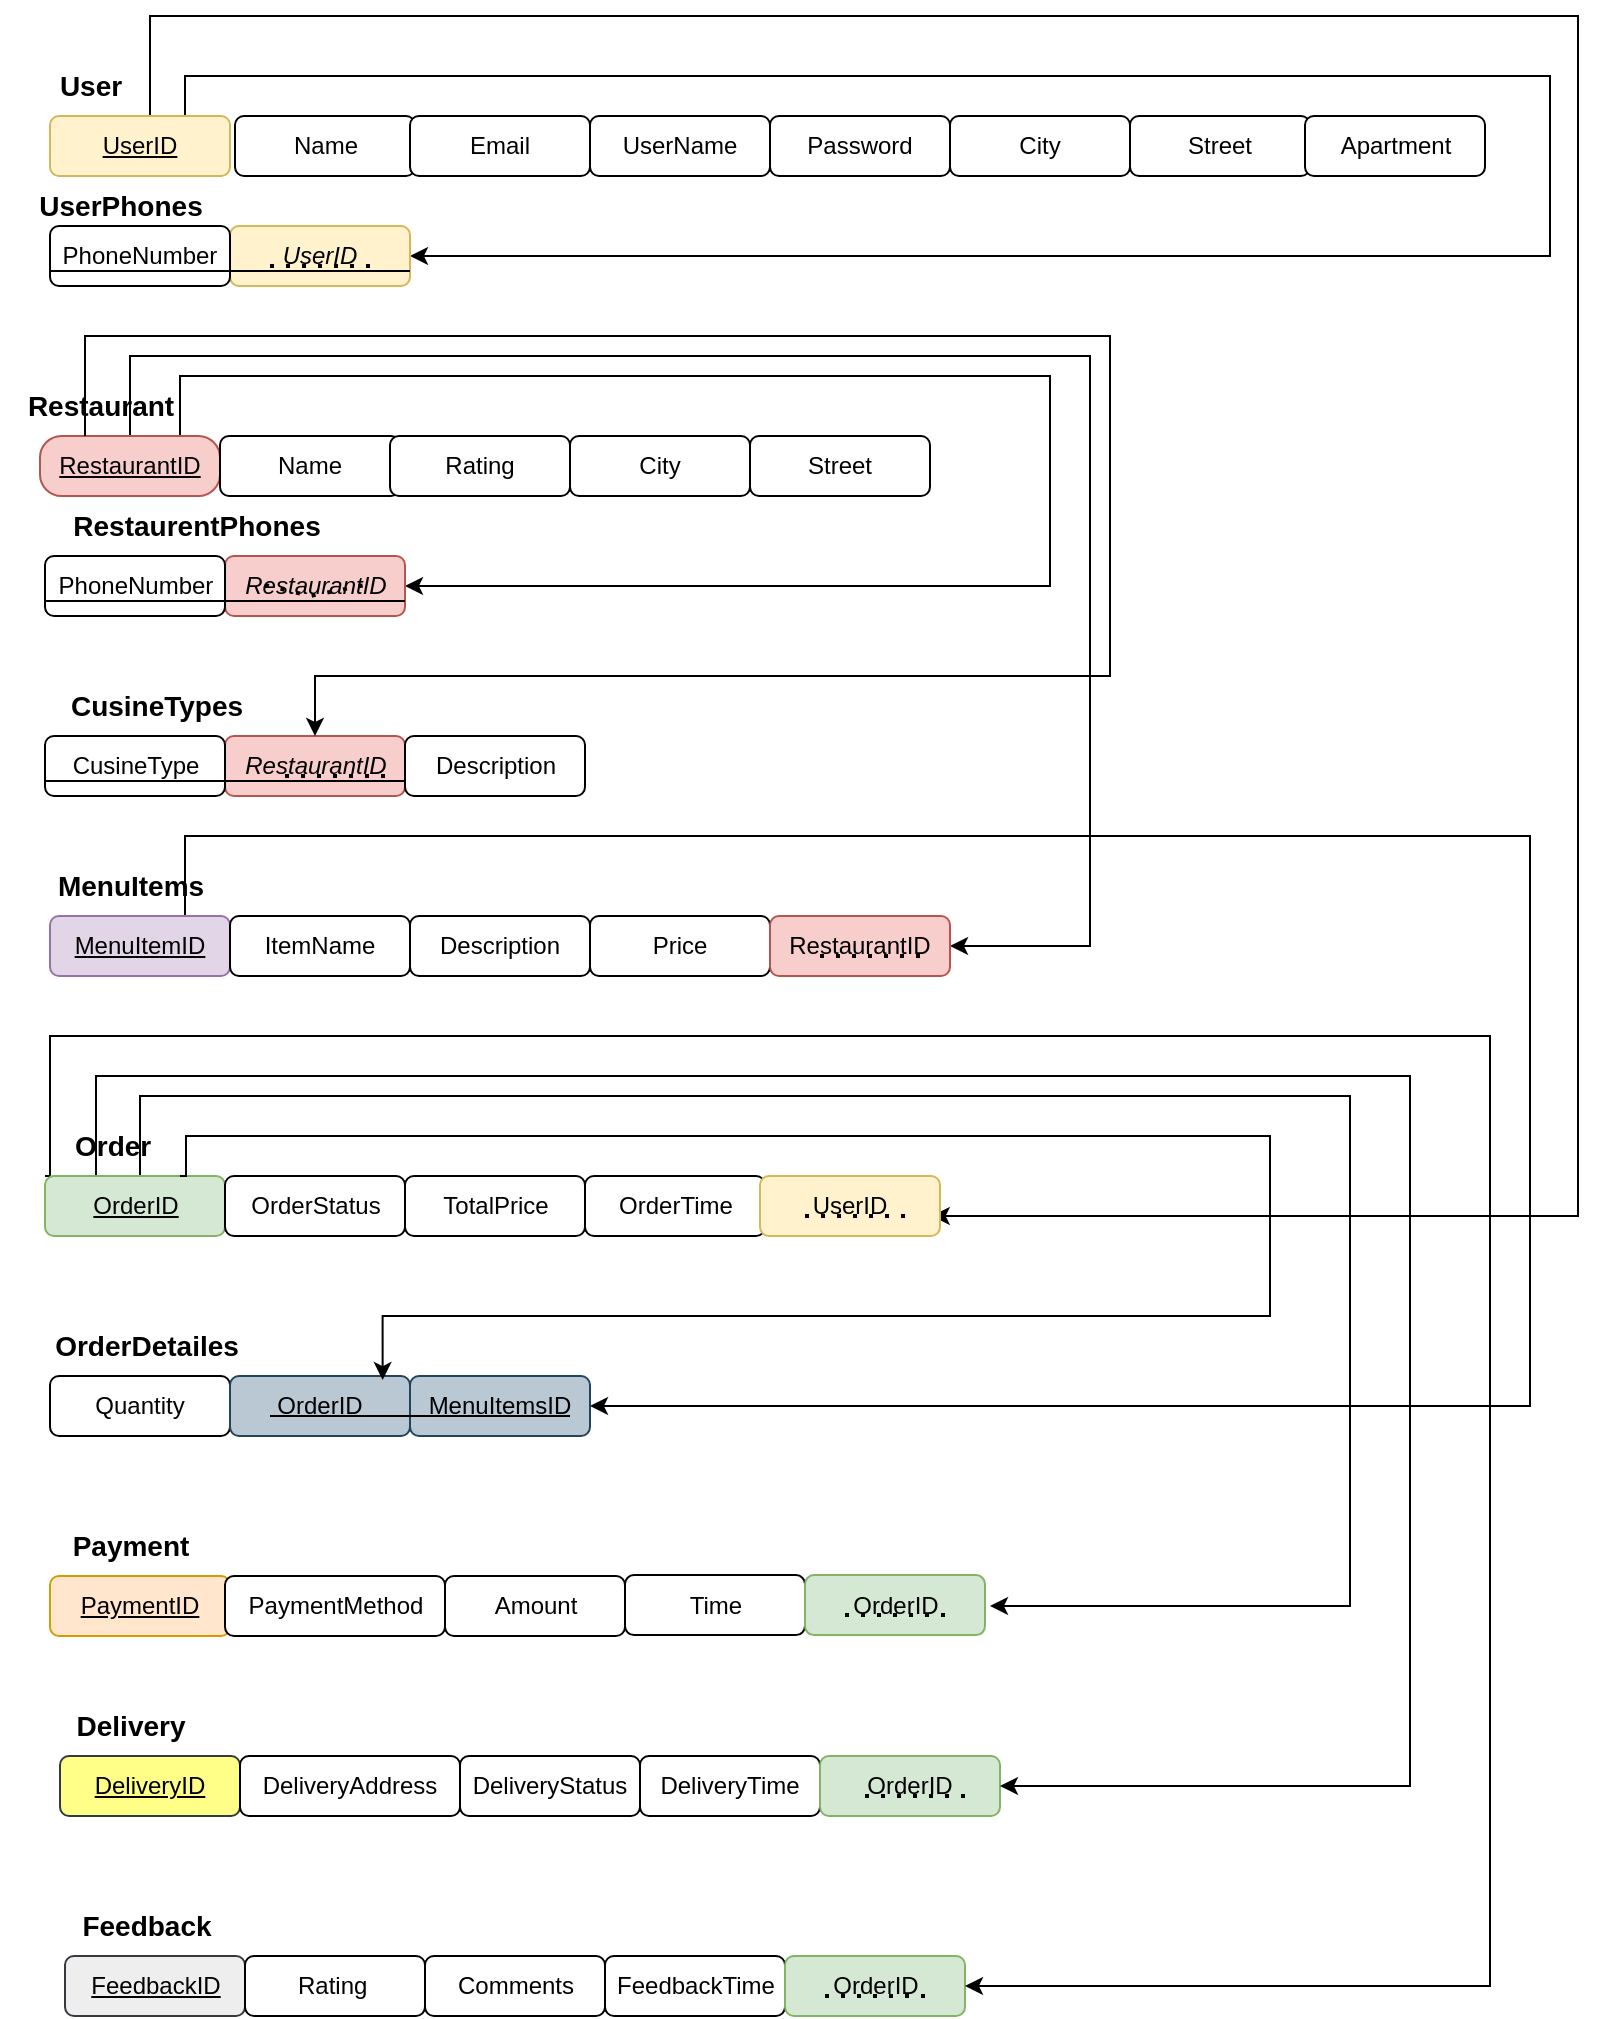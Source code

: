 <mxfile version="25.0.1">
  <diagram name="Page-1" id="hRaVS1pTuc548OMhi2-5">
    <mxGraphModel dx="2307" dy="777" grid="1" gridSize="10" guides="1" tooltips="1" connect="1" arrows="1" fold="1" page="1" pageScale="1" pageWidth="850" pageHeight="1100" background="none" math="0" shadow="0">
      <root>
        <mxCell id="0" />
        <mxCell id="1" parent="0" />
        <mxCell id="SmSqU5Tu3EiC8dxe_-Gg-26" style="edgeStyle=orthogonalEdgeStyle;rounded=0;orthogonalLoop=1;jettySize=auto;html=1;entryX=1;entryY=0.5;entryDx=0;entryDy=0;" parent="1" edge="1" source="SmSqU5Tu3EiC8dxe_-Gg-2">
          <mxGeometry relative="1" as="geometry">
            <mxPoint x="27.5" y="61.68" as="sourcePoint" />
            <mxPoint x="460.85" y="640" as="targetPoint" />
            <Array as="points">
              <mxPoint x="70" y="40" />
              <mxPoint x="784" y="40" />
              <mxPoint x="784" y="640" />
            </Array>
          </mxGeometry>
        </mxCell>
        <mxCell id="G01sJh4HNSgmtfhRcnJe-1" style="edgeStyle=orthogonalEdgeStyle;rounded=0;orthogonalLoop=1;jettySize=auto;html=1;exitX=0.75;exitY=0;exitDx=0;exitDy=0;entryX=1;entryY=0.5;entryDx=0;entryDy=0;" parent="1" source="OCb87p4yVKoxGsTXULzd-1" target="OCb87p4yVKoxGsTXULzd-8" edge="1">
          <mxGeometry relative="1" as="geometry">
            <mxPoint x="520" y="175" as="targetPoint" />
            <Array as="points">
              <mxPoint x="88" y="70" />
              <mxPoint x="770" y="70" />
              <mxPoint x="770" y="160" />
            </Array>
          </mxGeometry>
        </mxCell>
        <mxCell id="OCb87p4yVKoxGsTXULzd-1" value="&lt;u&gt;UserID&lt;/u&gt;" style="rounded=1;whiteSpace=wrap;html=1;fillColor=#fff2cc;strokeColor=#d6b656;" parent="1" vertex="1">
          <mxGeometry x="20" y="90" width="90" height="30" as="geometry" />
        </mxCell>
        <mxCell id="OCb87p4yVKoxGsTXULzd-2" value="UserName" style="rounded=1;whiteSpace=wrap;html=1;" parent="1" vertex="1">
          <mxGeometry x="290" y="90" width="90" height="30" as="geometry" />
        </mxCell>
        <mxCell id="OCb87p4yVKoxGsTXULzd-3" value="Password" style="rounded=1;whiteSpace=wrap;html=1;" parent="1" vertex="1">
          <mxGeometry x="380" y="90" width="90" height="30" as="geometry" />
        </mxCell>
        <mxCell id="OCb87p4yVKoxGsTXULzd-8" value="&lt;i&gt;UserID&lt;/i&gt;" style="rounded=1;whiteSpace=wrap;html=1;fillColor=#fff2cc;strokeColor=#d6b656;" parent="1" vertex="1">
          <mxGeometry x="110" y="145" width="90" height="30" as="geometry" />
        </mxCell>
        <mxCell id="OCb87p4yVKoxGsTXULzd-10" value="City" style="rounded=1;whiteSpace=wrap;html=1;" parent="1" vertex="1">
          <mxGeometry x="470" y="90" width="90" height="30" as="geometry" />
        </mxCell>
        <mxCell id="OCb87p4yVKoxGsTXULzd-12" value="Quantity" style="rounded=1;whiteSpace=wrap;html=1;" parent="1" vertex="1">
          <mxGeometry x="20" y="720" width="90" height="30" as="geometry" />
        </mxCell>
        <mxCell id="OCb87p4yVKoxGsTXULzd-18" value="OrderID" style="rounded=1;whiteSpace=wrap;html=1;fillColor=#bac8d3;strokeColor=#23445d;" parent="1" vertex="1">
          <mxGeometry x="110" y="720" width="90" height="30" as="geometry" />
        </mxCell>
        <mxCell id="OCb87p4yVKoxGsTXULzd-19" value="MenuItemsID" style="rounded=1;whiteSpace=wrap;html=1;fillColor=#bac8d3;strokeColor=#23445d;" parent="1" vertex="1">
          <mxGeometry x="200" y="720" width="90" height="30" as="geometry" />
        </mxCell>
        <mxCell id="OCb87p4yVKoxGsTXULzd-22" value="&lt;font style=&quot;font-size: 14px;&quot;&gt;&lt;b style=&quot;&quot;&gt;User&lt;/b&gt;&lt;/font&gt;" style="text;html=1;align=center;verticalAlign=middle;resizable=0;points=[];autosize=1;strokeColor=none;fillColor=none;shadow=1;" parent="1" vertex="1">
          <mxGeometry x="15" y="60" width="50" height="30" as="geometry" />
        </mxCell>
        <mxCell id="SmSqU5Tu3EiC8dxe_-Gg-12" style="edgeStyle=orthogonalEdgeStyle;rounded=0;orthogonalLoop=1;jettySize=auto;html=1;exitX=0.75;exitY=0;exitDx=0;exitDy=0;entryX=1;entryY=0.5;entryDx=0;entryDy=0;" parent="1" source="OCb87p4yVKoxGsTXULzd-25" target="SmSqU5Tu3EiC8dxe_-Gg-7" edge="1">
          <mxGeometry relative="1" as="geometry">
            <Array as="points">
              <mxPoint x="85" y="250" />
              <mxPoint x="85" y="220" />
              <mxPoint x="520" y="220" />
              <mxPoint x="520" y="325" />
            </Array>
          </mxGeometry>
        </mxCell>
        <mxCell id="SmSqU5Tu3EiC8dxe_-Gg-24" style="edgeStyle=orthogonalEdgeStyle;rounded=0;orthogonalLoop=1;jettySize=auto;html=1;exitX=0.5;exitY=0;exitDx=0;exitDy=0;entryX=1;entryY=0.5;entryDx=0;entryDy=0;" parent="1" source="OCb87p4yVKoxGsTXULzd-25" target="OCb87p4yVKoxGsTXULzd-34" edge="1">
          <mxGeometry relative="1" as="geometry">
            <Array as="points">
              <mxPoint x="60" y="210" />
              <mxPoint x="540" y="210" />
              <mxPoint x="540" y="505" />
            </Array>
          </mxGeometry>
        </mxCell>
        <mxCell id="OCb87p4yVKoxGsTXULzd-25" value="&lt;u&gt;RestaurantID&lt;/u&gt;" style="rounded=1;whiteSpace=wrap;html=1;arcSize=36;fillColor=#f8cecc;strokeColor=#b85450;" parent="1" vertex="1">
          <mxGeometry x="15" y="250" width="90" height="30" as="geometry" />
        </mxCell>
        <mxCell id="OCb87p4yVKoxGsTXULzd-26" value="Name" style="rounded=1;whiteSpace=wrap;html=1;" parent="1" vertex="1">
          <mxGeometry x="105" y="250" width="90" height="30" as="geometry" />
        </mxCell>
        <mxCell id="OCb87p4yVKoxGsTXULzd-27" value="City" style="rounded=1;whiteSpace=wrap;html=1;" parent="1" vertex="1">
          <mxGeometry x="280" y="250" width="90" height="30" as="geometry" />
        </mxCell>
        <mxCell id="SmSqU5Tu3EiC8dxe_-Gg-28" style="edgeStyle=orthogonalEdgeStyle;rounded=0;orthogonalLoop=1;jettySize=auto;html=1;exitX=0.75;exitY=0;exitDx=0;exitDy=0;entryX=1;entryY=0.5;entryDx=0;entryDy=0;" parent="1" source="OCb87p4yVKoxGsTXULzd-30" target="OCb87p4yVKoxGsTXULzd-19" edge="1">
          <mxGeometry relative="1" as="geometry">
            <Array as="points">
              <mxPoint x="88" y="450" />
              <mxPoint x="760" y="450" />
              <mxPoint x="760" y="735" />
            </Array>
          </mxGeometry>
        </mxCell>
        <mxCell id="OCb87p4yVKoxGsTXULzd-30" value="&lt;u&gt;MenuItemID&lt;/u&gt;" style="rounded=1;whiteSpace=wrap;html=1;fillColor=#e1d5e7;strokeColor=#9673a6;" parent="1" vertex="1">
          <mxGeometry x="20" y="490" width="90" height="30" as="geometry" />
        </mxCell>
        <mxCell id="OCb87p4yVKoxGsTXULzd-31" value="ItemName" style="rounded=1;whiteSpace=wrap;html=1;" parent="1" vertex="1">
          <mxGeometry x="110" y="490" width="90" height="30" as="geometry" />
        </mxCell>
        <mxCell id="OCb87p4yVKoxGsTXULzd-32" value="Description" style="rounded=1;whiteSpace=wrap;html=1;" parent="1" vertex="1">
          <mxGeometry x="200" y="490" width="90" height="30" as="geometry" />
        </mxCell>
        <mxCell id="OCb87p4yVKoxGsTXULzd-33" value="Price" style="rounded=1;whiteSpace=wrap;html=1;" parent="1" vertex="1">
          <mxGeometry x="290" y="490" width="90" height="30" as="geometry" />
        </mxCell>
        <mxCell id="OCb87p4yVKoxGsTXULzd-34" value="RestaurantID" style="rounded=1;whiteSpace=wrap;html=1;fillColor=#f8cecc;strokeColor=#b85450;" parent="1" vertex="1">
          <mxGeometry x="380" y="490" width="90" height="30" as="geometry" />
        </mxCell>
        <mxCell id="OCb87p4yVKoxGsTXULzd-35" value="&lt;b&gt;&lt;font style=&quot;font-size: 14px;&quot;&gt;Restaurant&lt;/font&gt;&lt;/b&gt;" style="text;html=1;align=center;verticalAlign=middle;resizable=0;points=[];autosize=1;strokeColor=none;fillColor=none;" parent="1" vertex="1">
          <mxGeometry x="-5" y="220" width="100" height="30" as="geometry" />
        </mxCell>
        <mxCell id="OCb87p4yVKoxGsTXULzd-36" value="&lt;span style=&quot;font-size: 14px;&quot;&gt;&lt;b&gt;MenuItems&lt;/b&gt;&lt;/span&gt;" style="text;html=1;align=center;verticalAlign=middle;resizable=0;points=[];autosize=1;strokeColor=none;fillColor=none;" parent="1" vertex="1">
          <mxGeometry x="10" y="460" width="100" height="30" as="geometry" />
        </mxCell>
        <mxCell id="OCb87p4yVKoxGsTXULzd-38" value="&lt;span style=&quot;font-size: 14px;&quot;&gt;&lt;b&gt;OrderDetailes&lt;/b&gt;&lt;/span&gt;" style="text;html=1;align=center;verticalAlign=middle;resizable=0;points=[];autosize=1;strokeColor=none;fillColor=none;" parent="1" vertex="1">
          <mxGeometry x="7.5" y="690" width="120" height="30" as="geometry" />
        </mxCell>
        <mxCell id="OCb87p4yVKoxGsTXULzd-41" value="&lt;u&gt;DeliveryID&lt;/u&gt;" style="rounded=1;whiteSpace=wrap;html=1;fillColor=#ffff88;strokeColor=#36393d;" parent="1" vertex="1">
          <mxGeometry x="25" y="910" width="90" height="30" as="geometry" />
        </mxCell>
        <mxCell id="OCb87p4yVKoxGsTXULzd-42" value="DeliveryAddress" style="rounded=1;whiteSpace=wrap;html=1;" parent="1" vertex="1">
          <mxGeometry x="115" y="910" width="110" height="30" as="geometry" />
        </mxCell>
        <mxCell id="OCb87p4yVKoxGsTXULzd-43" value="DeliveryStatus" style="rounded=1;whiteSpace=wrap;html=1;" parent="1" vertex="1">
          <mxGeometry x="225" y="910" width="90" height="30" as="geometry" />
        </mxCell>
        <mxCell id="OCb87p4yVKoxGsTXULzd-44" value="DeliveryTime" style="rounded=1;whiteSpace=wrap;html=1;" parent="1" vertex="1">
          <mxGeometry x="315" y="910" width="90" height="30" as="geometry" />
        </mxCell>
        <mxCell id="OCb87p4yVKoxGsTXULzd-45" value="OrderID" style="rounded=1;whiteSpace=wrap;html=1;fillColor=#d5e8d4;strokeColor=#82b366;" parent="1" vertex="1">
          <mxGeometry x="405" y="910" width="90" height="30" as="geometry" />
        </mxCell>
        <mxCell id="OCb87p4yVKoxGsTXULzd-46" value="&lt;u&gt;FeedbackID&lt;/u&gt;" style="rounded=1;whiteSpace=wrap;html=1;fillColor=#eeeeee;strokeColor=#36393d;" parent="1" vertex="1">
          <mxGeometry x="27.5" y="1010" width="90" height="30" as="geometry" />
        </mxCell>
        <mxCell id="OCb87p4yVKoxGsTXULzd-47" value="Rating&amp;nbsp;" style="rounded=1;whiteSpace=wrap;html=1;" parent="1" vertex="1">
          <mxGeometry x="117.5" y="1010" width="90" height="30" as="geometry" />
        </mxCell>
        <mxCell id="OCb87p4yVKoxGsTXULzd-48" value="Comments" style="rounded=1;whiteSpace=wrap;html=1;" parent="1" vertex="1">
          <mxGeometry x="207.5" y="1010" width="90" height="30" as="geometry" />
        </mxCell>
        <mxCell id="OCb87p4yVKoxGsTXULzd-49" value="FeedbackTime" style="rounded=1;whiteSpace=wrap;html=1;" parent="1" vertex="1">
          <mxGeometry x="297.5" y="1010" width="90" height="30" as="geometry" />
        </mxCell>
        <mxCell id="OCb87p4yVKoxGsTXULzd-52" value="&lt;span style=&quot;font-size: 14px;&quot;&gt;&lt;b&gt;Delivery&lt;/b&gt;&lt;/span&gt;" style="text;html=1;align=center;verticalAlign=middle;resizable=0;points=[];autosize=1;strokeColor=none;fillColor=none;" parent="1" vertex="1">
          <mxGeometry x="20" y="880" width="80" height="30" as="geometry" />
        </mxCell>
        <mxCell id="OCb87p4yVKoxGsTXULzd-53" value="&lt;span style=&quot;font-size: 14px;&quot;&gt;&lt;b&gt;Feedback&lt;/b&gt;&lt;/span&gt;" style="text;html=1;align=center;verticalAlign=middle;resizable=0;points=[];autosize=1;strokeColor=none;fillColor=none;" parent="1" vertex="1">
          <mxGeometry x="22.5" y="980" width="90" height="30" as="geometry" />
        </mxCell>
        <mxCell id="pnq8J6ijFzVr6bFhjXtC-1" value="OrderID" style="rounded=1;whiteSpace=wrap;html=1;fillColor=#d5e8d4;strokeColor=#82b366;" parent="1" vertex="1">
          <mxGeometry x="387.5" y="1010" width="90" height="30" as="geometry" />
        </mxCell>
        <mxCell id="pnq8J6ijFzVr6bFhjXtC-2" value="" style="endArrow=none;html=1;rounded=0;" parent="1" edge="1">
          <mxGeometry width="50" height="50" relative="1" as="geometry">
            <mxPoint x="130" y="740" as="sourcePoint" />
            <mxPoint x="280" y="740" as="targetPoint" />
          </mxGeometry>
        </mxCell>
        <mxCell id="SmSqU5Tu3EiC8dxe_-Gg-30" style="edgeStyle=orthogonalEdgeStyle;rounded=0;orthogonalLoop=1;jettySize=auto;html=1;exitX=0;exitY=0;exitDx=0;exitDy=0;entryX=1;entryY=0.5;entryDx=0;entryDy=0;" parent="1" source="pnq8J6ijFzVr6bFhjXtC-3" target="pnq8J6ijFzVr6bFhjXtC-1" edge="1">
          <mxGeometry relative="1" as="geometry">
            <Array as="points">
              <mxPoint x="20" y="620" />
              <mxPoint x="20" y="550" />
              <mxPoint x="740" y="550" />
              <mxPoint x="740" y="1025" />
            </Array>
          </mxGeometry>
        </mxCell>
        <mxCell id="SmSqU5Tu3EiC8dxe_-Gg-40" style="edgeStyle=orthogonalEdgeStyle;rounded=0;orthogonalLoop=1;jettySize=auto;html=1;exitX=0.5;exitY=0;exitDx=0;exitDy=0;" parent="1" source="pnq8J6ijFzVr6bFhjXtC-3" edge="1">
          <mxGeometry relative="1" as="geometry">
            <Array as="points">
              <mxPoint x="65" y="620" />
              <mxPoint x="65" y="580" />
              <mxPoint x="670" y="580" />
              <mxPoint x="670" y="835" />
            </Array>
            <mxPoint x="490" y="835" as="targetPoint" />
          </mxGeometry>
        </mxCell>
        <mxCell id="SmSqU5Tu3EiC8dxe_-Gg-41" style="edgeStyle=orthogonalEdgeStyle;rounded=0;orthogonalLoop=1;jettySize=auto;html=1;exitX=0.25;exitY=0;exitDx=0;exitDy=0;entryX=1;entryY=0.5;entryDx=0;entryDy=0;" parent="1" source="pnq8J6ijFzVr6bFhjXtC-3" target="OCb87p4yVKoxGsTXULzd-45" edge="1">
          <mxGeometry relative="1" as="geometry">
            <mxPoint x="630" y="860.833" as="targetPoint" />
            <Array as="points">
              <mxPoint x="43" y="620" />
              <mxPoint x="43" y="570" />
              <mxPoint x="700" y="570" />
              <mxPoint x="700" y="925" />
            </Array>
          </mxGeometry>
        </mxCell>
        <mxCell id="pnq8J6ijFzVr6bFhjXtC-3" value="&lt;u&gt;OrderID&lt;/u&gt;" style="rounded=1;whiteSpace=wrap;html=1;fillColor=#d5e8d4;strokeColor=#82b366;" parent="1" vertex="1">
          <mxGeometry x="17.5" y="620" width="90" height="30" as="geometry" />
        </mxCell>
        <mxCell id="pnq8J6ijFzVr6bFhjXtC-4" value="OrderTime" style="rounded=1;whiteSpace=wrap;html=1;fillColor=none;" parent="1" vertex="1">
          <mxGeometry x="287.5" y="620" width="90" height="30" as="geometry" />
        </mxCell>
        <mxCell id="pnq8J6ijFzVr6bFhjXtC-5" value="TotalPrice" style="rounded=1;whiteSpace=wrap;html=1;fillColor=none;" parent="1" vertex="1">
          <mxGeometry x="197.5" y="620" width="90" height="30" as="geometry" />
        </mxCell>
        <mxCell id="pnq8J6ijFzVr6bFhjXtC-7" value="OrderStatus" style="rounded=1;whiteSpace=wrap;html=1;fillColor=none;" parent="1" vertex="1">
          <mxGeometry x="107.5" y="620" width="90" height="30" as="geometry" />
        </mxCell>
        <mxCell id="pnq8J6ijFzVr6bFhjXtC-8" value="UserID" style="rounded=1;whiteSpace=wrap;html=1;fillColor=#fff2cc;strokeColor=#d6b656;" parent="1" vertex="1">
          <mxGeometry x="375" y="620" width="90" height="30" as="geometry" />
        </mxCell>
        <mxCell id="pnq8J6ijFzVr6bFhjXtC-9" value="&lt;b&gt;&lt;font style=&quot;font-size: 14px;&quot;&gt;Order&amp;nbsp;&lt;/font&gt;&lt;/b&gt;" style="text;html=1;align=center;verticalAlign=middle;resizable=0;points=[];autosize=1;strokeColor=none;fillColor=none;" parent="1" vertex="1">
          <mxGeometry x="17.5" y="590" width="70" height="30" as="geometry" />
        </mxCell>
        <mxCell id="SmSqU5Tu3EiC8dxe_-Gg-1" value="PhoneNumber" style="rounded=1;whiteSpace=wrap;html=1;" parent="1" vertex="1">
          <mxGeometry x="20" y="145" width="90" height="30" as="geometry" />
        </mxCell>
        <mxCell id="SmSqU5Tu3EiC8dxe_-Gg-2" value="&lt;font style=&quot;font-size: 14px;&quot;&gt;&lt;b&gt;UserPhones&lt;/b&gt;&lt;/font&gt;" style="text;html=1;align=center;verticalAlign=middle;resizable=0;points=[];autosize=1;strokeColor=none;fillColor=none;" parent="1" vertex="1">
          <mxGeometry y="120" width="110" height="30" as="geometry" />
        </mxCell>
        <mxCell id="SmSqU5Tu3EiC8dxe_-Gg-3" value="" style="endArrow=none;dashed=1;html=1;dashPattern=1 3;strokeWidth=2;rounded=0;" parent="1" edge="1">
          <mxGeometry width="50" height="50" relative="1" as="geometry">
            <mxPoint x="130" y="165" as="sourcePoint" />
            <mxPoint x="180" y="165" as="targetPoint" />
          </mxGeometry>
        </mxCell>
        <mxCell id="SmSqU5Tu3EiC8dxe_-Gg-6" value="" style="endArrow=none;html=1;rounded=0;exitX=0;exitY=0.75;exitDx=0;exitDy=0;entryX=1;entryY=0.75;entryDx=0;entryDy=0;" parent="1" source="SmSqU5Tu3EiC8dxe_-Gg-1" target="OCb87p4yVKoxGsTXULzd-8" edge="1">
          <mxGeometry width="50" height="50" relative="1" as="geometry">
            <mxPoint x="60" y="165" as="sourcePoint" />
            <mxPoint x="170" y="165" as="targetPoint" />
          </mxGeometry>
        </mxCell>
        <mxCell id="SmSqU5Tu3EiC8dxe_-Gg-7" value="&lt;i&gt;RestaurantID&lt;/i&gt;" style="rounded=1;whiteSpace=wrap;html=1;fillColor=#f8cecc;strokeColor=#b85450;" parent="1" vertex="1">
          <mxGeometry x="107.5" y="310" width="90" height="30" as="geometry" />
        </mxCell>
        <mxCell id="SmSqU5Tu3EiC8dxe_-Gg-8" value="PhoneNumber" style="rounded=1;whiteSpace=wrap;html=1;" parent="1" vertex="1">
          <mxGeometry x="17.5" y="310" width="90" height="30" as="geometry" />
        </mxCell>
        <mxCell id="SmSqU5Tu3EiC8dxe_-Gg-9" value="&lt;font style=&quot;font-size: 14px;&quot;&gt;&lt;b&gt;RestaurentPhones&lt;/b&gt;&lt;/font&gt;" style="text;html=1;align=center;verticalAlign=middle;resizable=0;points=[];autosize=1;strokeColor=none;fillColor=none;" parent="1" vertex="1">
          <mxGeometry x="17.5" y="280" width="150" height="30" as="geometry" />
        </mxCell>
        <mxCell id="SmSqU5Tu3EiC8dxe_-Gg-10" value="" style="endArrow=none;dashed=1;html=1;dashPattern=1 3;strokeWidth=2;rounded=0;" parent="1" edge="1">
          <mxGeometry width="50" height="50" relative="1" as="geometry">
            <mxPoint x="417.5" y="849" as="sourcePoint" />
            <mxPoint x="467.5" y="849" as="targetPoint" />
          </mxGeometry>
        </mxCell>
        <mxCell id="SmSqU5Tu3EiC8dxe_-Gg-11" value="" style="endArrow=none;html=1;rounded=0;exitX=0;exitY=0.75;exitDx=0;exitDy=0;entryX=1;entryY=0.75;entryDx=0;entryDy=0;" parent="1" source="SmSqU5Tu3EiC8dxe_-Gg-8" target="SmSqU5Tu3EiC8dxe_-Gg-7" edge="1">
          <mxGeometry width="50" height="50" relative="1" as="geometry">
            <mxPoint x="65" y="330" as="sourcePoint" />
            <mxPoint x="175" y="330" as="targetPoint" />
          </mxGeometry>
        </mxCell>
        <mxCell id="SmSqU5Tu3EiC8dxe_-Gg-13" value="&lt;i&gt;RestaurantID&lt;/i&gt;" style="rounded=1;whiteSpace=wrap;html=1;fillColor=#f8cecc;strokeColor=#b85450;" parent="1" vertex="1">
          <mxGeometry x="107.5" y="400" width="90" height="30" as="geometry" />
        </mxCell>
        <mxCell id="SmSqU5Tu3EiC8dxe_-Gg-14" value="CusineType" style="rounded=1;whiteSpace=wrap;html=1;" parent="1" vertex="1">
          <mxGeometry x="17.5" y="400" width="90" height="30" as="geometry" />
        </mxCell>
        <mxCell id="SmSqU5Tu3EiC8dxe_-Gg-15" value="&lt;span style=&quot;font-size: 14px;&quot;&gt;&lt;b&gt;CusineTypes&lt;/b&gt;&lt;/span&gt;" style="text;html=1;align=center;verticalAlign=middle;resizable=0;points=[];autosize=1;strokeColor=none;fillColor=none;" parent="1" vertex="1">
          <mxGeometry x="17.5" y="370" width="110" height="30" as="geometry" />
        </mxCell>
        <mxCell id="SmSqU5Tu3EiC8dxe_-Gg-16" value="" style="endArrow=none;dashed=1;html=1;dashPattern=1 3;strokeWidth=2;rounded=0;" parent="1" edge="1">
          <mxGeometry width="50" height="50" relative="1" as="geometry">
            <mxPoint x="137.5" y="420" as="sourcePoint" />
            <mxPoint x="187.5" y="420" as="targetPoint" />
          </mxGeometry>
        </mxCell>
        <mxCell id="SmSqU5Tu3EiC8dxe_-Gg-17" value="" style="endArrow=none;html=1;rounded=0;exitX=0;exitY=0.75;exitDx=0;exitDy=0;entryX=1;entryY=0.75;entryDx=0;entryDy=0;" parent="1" source="SmSqU5Tu3EiC8dxe_-Gg-14" target="SmSqU5Tu3EiC8dxe_-Gg-13" edge="1">
          <mxGeometry width="50" height="50" relative="1" as="geometry">
            <mxPoint x="67.5" y="420" as="sourcePoint" />
            <mxPoint x="177.5" y="420" as="targetPoint" />
          </mxGeometry>
        </mxCell>
        <mxCell id="SmSqU5Tu3EiC8dxe_-Gg-19" value="Street" style="rounded=1;whiteSpace=wrap;html=1;" parent="1" vertex="1">
          <mxGeometry x="370" y="250" width="90" height="30" as="geometry" />
        </mxCell>
        <mxCell id="SmSqU5Tu3EiC8dxe_-Gg-27" style="edgeStyle=orthogonalEdgeStyle;rounded=0;orthogonalLoop=1;jettySize=auto;html=1;exitX=0.75;exitY=0;exitDx=0;exitDy=0;entryX=0.848;entryY=0.067;entryDx=0;entryDy=0;entryPerimeter=0;" parent="1" source="pnq8J6ijFzVr6bFhjXtC-3" target="OCb87p4yVKoxGsTXULzd-18" edge="1">
          <mxGeometry relative="1" as="geometry">
            <Array as="points">
              <mxPoint x="88" y="620" />
              <mxPoint x="88" y="600" />
              <mxPoint x="630" y="600" />
              <mxPoint x="630" y="690" />
              <mxPoint x="186" y="690" />
            </Array>
          </mxGeometry>
        </mxCell>
        <mxCell id="SmSqU5Tu3EiC8dxe_-Gg-31" value="&lt;u&gt;PaymentID&lt;/u&gt;" style="rounded=1;whiteSpace=wrap;html=1;fillColor=#ffe6cc;strokeColor=#d79b00;" parent="1" vertex="1">
          <mxGeometry x="20" y="820" width="90" height="30" as="geometry" />
        </mxCell>
        <mxCell id="SmSqU5Tu3EiC8dxe_-Gg-32" value="PaymentMethod" style="rounded=1;whiteSpace=wrap;html=1;" parent="1" vertex="1">
          <mxGeometry x="107.5" y="820" width="110" height="30" as="geometry" />
        </mxCell>
        <mxCell id="SmSqU5Tu3EiC8dxe_-Gg-33" value="Amount" style="rounded=1;whiteSpace=wrap;html=1;" parent="1" vertex="1">
          <mxGeometry x="217.5" y="820" width="90" height="30" as="geometry" />
        </mxCell>
        <mxCell id="SmSqU5Tu3EiC8dxe_-Gg-36" value="&lt;span style=&quot;font-size: 14px;&quot;&gt;&lt;b&gt;Payment&lt;/b&gt;&lt;/span&gt;" style="text;html=1;align=center;verticalAlign=middle;resizable=0;points=[];autosize=1;strokeColor=none;fillColor=none;" parent="1" vertex="1">
          <mxGeometry x="20" y="790" width="80" height="30" as="geometry" />
        </mxCell>
        <mxCell id="SmSqU5Tu3EiC8dxe_-Gg-39" value="Time" style="rounded=1;whiteSpace=wrap;html=1;" parent="1" vertex="1">
          <mxGeometry x="307.5" y="819.56" width="90" height="30" as="geometry" />
        </mxCell>
        <mxCell id="StU3bxx-UUQZ4WuhI1NT-3" value="" style="endArrow=none;dashed=1;html=1;dashPattern=1 3;strokeWidth=2;rounded=0;" parent="1" edge="1">
          <mxGeometry width="50" height="50" relative="1" as="geometry">
            <mxPoint x="427.5" y="930" as="sourcePoint" />
            <mxPoint x="477.5" y="930" as="targetPoint" />
          </mxGeometry>
        </mxCell>
        <mxCell id="StU3bxx-UUQZ4WuhI1NT-4" value="" style="endArrow=none;dashed=1;html=1;dashPattern=1 3;strokeWidth=2;rounded=0;" parent="1" edge="1">
          <mxGeometry width="50" height="50" relative="1" as="geometry">
            <mxPoint x="407.5" y="1030" as="sourcePoint" />
            <mxPoint x="457.5" y="1030" as="targetPoint" />
          </mxGeometry>
        </mxCell>
        <mxCell id="StU3bxx-UUQZ4WuhI1NT-5" value="" style="endArrow=none;dashed=1;html=1;dashPattern=1 3;strokeWidth=2;rounded=0;" parent="1" edge="1">
          <mxGeometry width="50" height="50" relative="1" as="geometry">
            <mxPoint x="127.5" y="324.5" as="sourcePoint" />
            <mxPoint x="177.5" y="324.5" as="targetPoint" />
            <Array as="points">
              <mxPoint x="150" y="330" />
            </Array>
          </mxGeometry>
        </mxCell>
        <mxCell id="StU3bxx-UUQZ4WuhI1NT-7" value="OrderID" style="rounded=1;whiteSpace=wrap;html=1;fillColor=#d5e8d4;strokeColor=#82b366;" parent="1" vertex="1">
          <mxGeometry x="397.5" y="819.56" width="90" height="30" as="geometry" />
        </mxCell>
        <mxCell id="1VECTnlICpjQggaNdoyT-1" value="Street" style="rounded=1;whiteSpace=wrap;html=1;" parent="1" vertex="1">
          <mxGeometry x="560" y="90" width="90" height="30" as="geometry" />
        </mxCell>
        <mxCell id="1VECTnlICpjQggaNdoyT-2" value="Apartment" style="rounded=1;whiteSpace=wrap;html=1;" parent="1" vertex="1">
          <mxGeometry x="647.5" y="90" width="90" height="30" as="geometry" />
        </mxCell>
        <mxCell id="tlJlIyKn--E7qXRJxaVm-1" value="Name" style="rounded=1;whiteSpace=wrap;html=1;" parent="1" vertex="1">
          <mxGeometry x="112.5" y="90" width="90" height="30" as="geometry" />
        </mxCell>
        <mxCell id="tlJlIyKn--E7qXRJxaVm-4" value="Email" style="rounded=1;whiteSpace=wrap;html=1;" parent="1" vertex="1">
          <mxGeometry x="200" y="90" width="90" height="30" as="geometry" />
        </mxCell>
        <mxCell id="tlJlIyKn--E7qXRJxaVm-6" value="Description" style="rounded=1;whiteSpace=wrap;html=1;" parent="1" vertex="1">
          <mxGeometry x="197.5" y="400" width="90" height="30" as="geometry" />
        </mxCell>
        <mxCell id="tlJlIyKn--E7qXRJxaVm-7" style="edgeStyle=orthogonalEdgeStyle;rounded=0;orthogonalLoop=1;jettySize=auto;html=1;exitX=0.25;exitY=0;exitDx=0;exitDy=0;entryX=0.5;entryY=0;entryDx=0;entryDy=0;" parent="1" source="OCb87p4yVKoxGsTXULzd-25" target="SmSqU5Tu3EiC8dxe_-Gg-13" edge="1">
          <mxGeometry relative="1" as="geometry">
            <mxPoint x="760" y="310" as="targetPoint" />
            <Array as="points">
              <mxPoint x="38" y="200" />
              <mxPoint x="550" y="200" />
              <mxPoint x="550" y="370" />
              <mxPoint x="153" y="370" />
            </Array>
          </mxGeometry>
        </mxCell>
        <mxCell id="tlJlIyKn--E7qXRJxaVm-11" value="Rating" style="rounded=1;whiteSpace=wrap;html=1;" parent="1" vertex="1">
          <mxGeometry x="190" y="250" width="90" height="30" as="geometry" />
        </mxCell>
        <mxCell id="tlJlIyKn--E7qXRJxaVm-13" value="" style="endArrow=none;dashed=1;html=1;dashPattern=1 3;strokeWidth=2;rounded=0;" parent="1" edge="1">
          <mxGeometry width="50" height="50" relative="1" as="geometry">
            <mxPoint x="397.5" y="640" as="sourcePoint" />
            <mxPoint x="447.5" y="640" as="targetPoint" />
          </mxGeometry>
        </mxCell>
        <mxCell id="tlJlIyKn--E7qXRJxaVm-14" value="" style="endArrow=none;dashed=1;html=1;dashPattern=1 3;strokeWidth=2;rounded=0;" parent="1" edge="1">
          <mxGeometry width="50" height="50" relative="1" as="geometry">
            <mxPoint x="417.5" y="839.56" as="sourcePoint" />
            <mxPoint x="467.5" y="839.56" as="targetPoint" />
          </mxGeometry>
        </mxCell>
        <mxCell id="tlJlIyKn--E7qXRJxaVm-15" value="" style="endArrow=none;dashed=1;html=1;dashPattern=1 3;strokeWidth=2;rounded=0;" parent="1" edge="1">
          <mxGeometry width="50" height="50" relative="1" as="geometry">
            <mxPoint x="405" y="510" as="sourcePoint" />
            <mxPoint x="455" y="510" as="targetPoint" />
          </mxGeometry>
        </mxCell>
      </root>
    </mxGraphModel>
  </diagram>
</mxfile>
